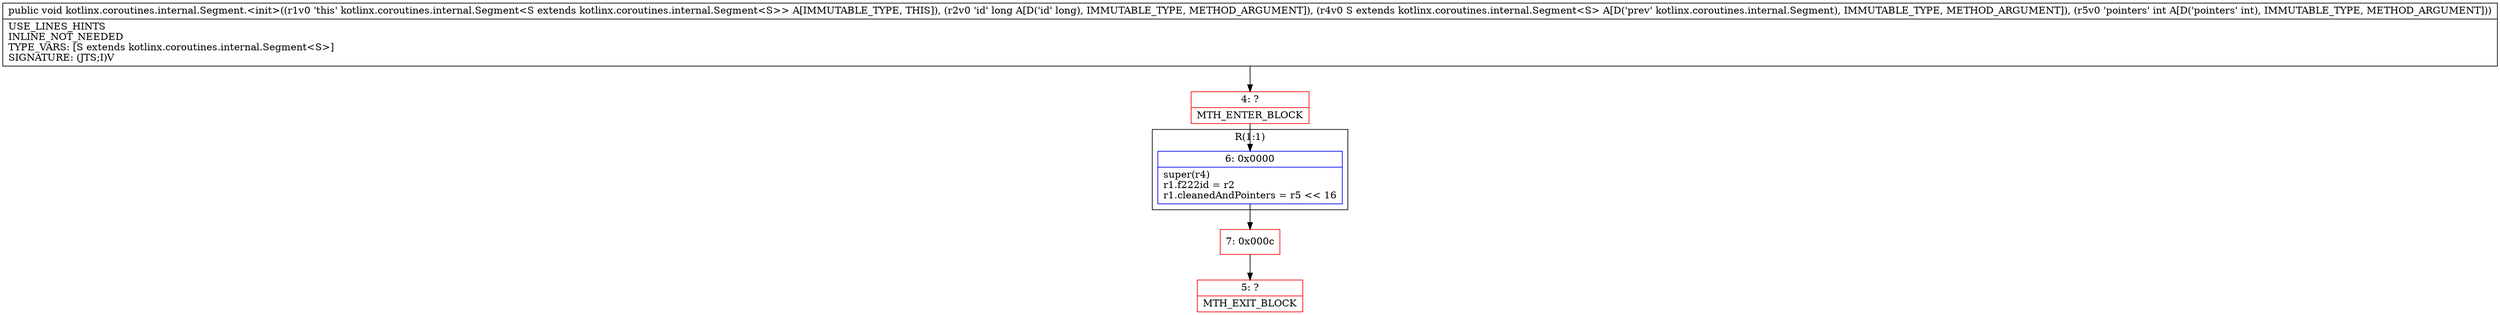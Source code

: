 digraph "CFG forkotlinx.coroutines.internal.Segment.\<init\>(JLkotlinx\/coroutines\/internal\/Segment;I)V" {
subgraph cluster_Region_1772446465 {
label = "R(1:1)";
node [shape=record,color=blue];
Node_6 [shape=record,label="{6\:\ 0x0000|super(r4)\lr1.f222id = r2\lr1.cleanedAndPointers = r5 \<\< 16\l}"];
}
Node_4 [shape=record,color=red,label="{4\:\ ?|MTH_ENTER_BLOCK\l}"];
Node_7 [shape=record,color=red,label="{7\:\ 0x000c}"];
Node_5 [shape=record,color=red,label="{5\:\ ?|MTH_EXIT_BLOCK\l}"];
MethodNode[shape=record,label="{public void kotlinx.coroutines.internal.Segment.\<init\>((r1v0 'this' kotlinx.coroutines.internal.Segment\<S extends kotlinx.coroutines.internal.Segment\<S\>\> A[IMMUTABLE_TYPE, THIS]), (r2v0 'id' long A[D('id' long), IMMUTABLE_TYPE, METHOD_ARGUMENT]), (r4v0 S extends kotlinx.coroutines.internal.Segment\<S\> A[D('prev' kotlinx.coroutines.internal.Segment), IMMUTABLE_TYPE, METHOD_ARGUMENT]), (r5v0 'pointers' int A[D('pointers' int), IMMUTABLE_TYPE, METHOD_ARGUMENT]))  | USE_LINES_HINTS\lINLINE_NOT_NEEDED\lTYPE_VARS: [S extends kotlinx.coroutines.internal.Segment\<S\>]\lSIGNATURE: (JTS;I)V\l}"];
MethodNode -> Node_4;Node_6 -> Node_7;
Node_4 -> Node_6;
Node_7 -> Node_5;
}

